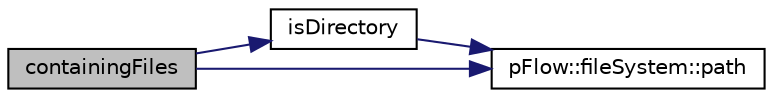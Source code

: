 digraph "containingFiles"
{
 // LATEX_PDF_SIZE
  edge [fontname="Helvetica",fontsize="10",labelfontname="Helvetica",labelfontsize="10"];
  node [fontname="Helvetica",fontsize="10",shape=record];
  rankdir="LR";
  Node1 [label="containingFiles",height=0.2,width=0.4,color="black", fillcolor="grey75", style="filled", fontcolor="black",tooltip="A list of file paths that exist in the path."];
  Node1 -> Node2 [color="midnightblue",fontsize="10",style="solid",fontname="Helvetica"];
  Node2 [label="isDirectory",height=0.2,width=0.4,color="black", fillcolor="white", style="filled",URL="$namespacepFlow.html#a646799ea535c7800d608f750bed76a1e",tooltip="Free function to check if the path is dir path."];
  Node2 -> Node3 [color="midnightblue",fontsize="10",style="solid",fontname="Helvetica"];
  Node3 [label="pFlow::fileSystem::path",height=0.2,width=0.4,color="black", fillcolor="white", style="filled",URL="$classpFlow_1_1fileSystem.html#a30e927ab97f8b741ec1b4ed94d111115",tooltip="Const access to path."];
  Node1 -> Node3 [color="midnightblue",fontsize="10",style="solid",fontname="Helvetica"];
}
